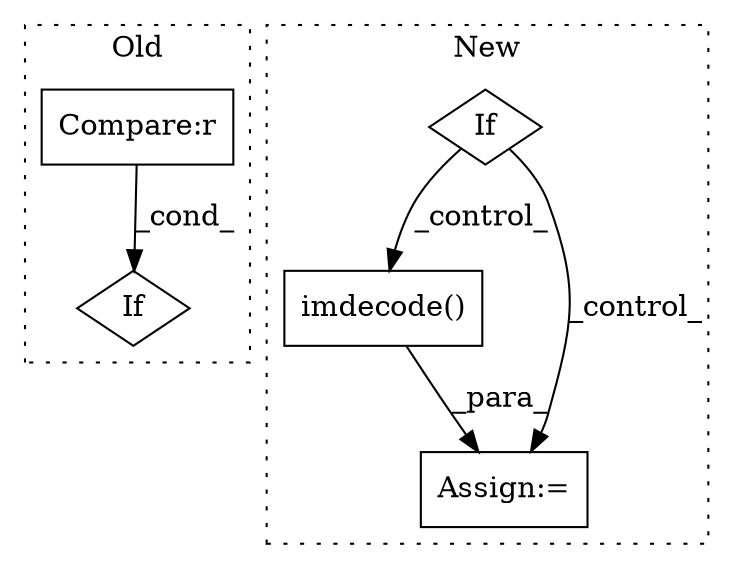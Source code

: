 digraph G {
subgraph cluster0 {
1 [label="If" a="96" s="557" l="3" shape="diamond"];
5 [label="Compare:r" a="40" s="560" l="11" shape="box"];
label = "Old";
style="dotted";
}
subgraph cluster1 {
2 [label="imdecode()" a="75" s="777,821" l="13,1" shape="box"];
3 [label="Assign:=" a="68" s="774" l="3" shape="box"];
4 [label="If" a="96" s="682" l="0" shape="diamond"];
label = "New";
style="dotted";
}
2 -> 3 [label="_para_"];
4 -> 2 [label="_control_"];
4 -> 3 [label="_control_"];
5 -> 1 [label="_cond_"];
}